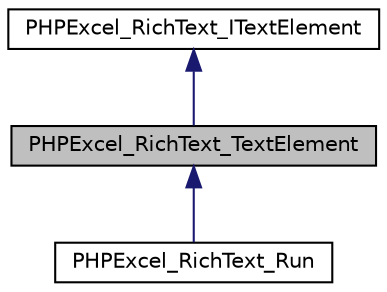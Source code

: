 digraph "PHPExcel_RichText_TextElement"
{
  edge [fontname="Helvetica",fontsize="10",labelfontname="Helvetica",labelfontsize="10"];
  node [fontname="Helvetica",fontsize="10",shape=record];
  Node0 [label="PHPExcel_RichText_TextElement",height=0.2,width=0.4,color="black", fillcolor="grey75", style="filled", fontcolor="black"];
  Node1 -> Node0 [dir="back",color="midnightblue",fontsize="10",style="solid",fontname="Helvetica"];
  Node1 [label="PHPExcel_RichText_ITextElement",height=0.2,width=0.4,color="black", fillcolor="white", style="filled",URL="$interface_p_h_p_excel___rich_text___i_text_element.html"];
  Node0 -> Node2 [dir="back",color="midnightblue",fontsize="10",style="solid",fontname="Helvetica"];
  Node2 [label="PHPExcel_RichText_Run",height=0.2,width=0.4,color="black", fillcolor="white", style="filled",URL="$class_p_h_p_excel___rich_text___run.html"];
}
